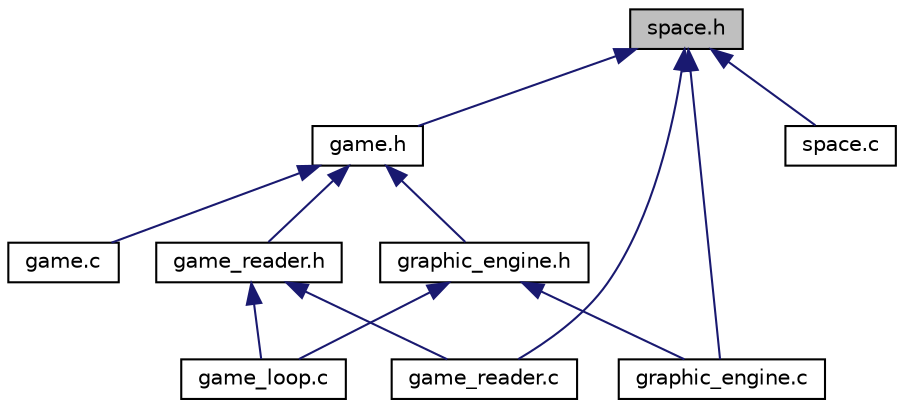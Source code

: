 digraph "space.h"
{
 // LATEX_PDF_SIZE
  edge [fontname="Helvetica",fontsize="10",labelfontname="Helvetica",labelfontsize="10"];
  node [fontname="Helvetica",fontsize="10",shape=record];
  Node1 [label="space.h",height=0.2,width=0.4,color="black", fillcolor="grey75", style="filled", fontcolor="black",tooltip="It defines a space."];
  Node1 -> Node2 [dir="back",color="midnightblue",fontsize="10",style="solid",fontname="Helvetica"];
  Node2 [label="game.h",height=0.2,width=0.4,color="black", fillcolor="white", style="filled",URL="$game_8h.html",tooltip="It defines the game interface for each command."];
  Node2 -> Node3 [dir="back",color="midnightblue",fontsize="10",style="solid",fontname="Helvetica"];
  Node3 [label="game.c",height=0.2,width=0.4,color="black", fillcolor="white", style="filled",URL="$game_8c.html",tooltip="It implements the game interface and all the associated callbacks for each command."];
  Node2 -> Node4 [dir="back",color="midnightblue",fontsize="10",style="solid",fontname="Helvetica"];
  Node4 [label="graphic_engine.h",height=0.2,width=0.4,color="black", fillcolor="white", style="filled",URL="$graphic__engine_8h.html",tooltip="It defines a textual graphic engine."];
  Node4 -> Node5 [dir="back",color="midnightblue",fontsize="10",style="solid",fontname="Helvetica"];
  Node5 [label="game_loop.c",height=0.2,width=0.4,color="black", fillcolor="white", style="filled",URL="$game__loop_8c.html",tooltip="It defines the game loop."];
  Node4 -> Node6 [dir="back",color="midnightblue",fontsize="10",style="solid",fontname="Helvetica"];
  Node6 [label="graphic_engine.c",height=0.2,width=0.4,color="black", fillcolor="white", style="filled",URL="$graphic__engine_8c.html",tooltip="Crea un motor gráfico."];
  Node2 -> Node7 [dir="back",color="midnightblue",fontsize="10",style="solid",fontname="Helvetica"];
  Node7 [label="game_reader.h",height=0.2,width=0.4,color="black", fillcolor="white", style="filled",URL="$game__reader_8h.html",tooltip="Desine la carga de espacios y la creación de un juego."];
  Node7 -> Node5 [dir="back",color="midnightblue",fontsize="10",style="solid",fontname="Helvetica"];
  Node7 -> Node8 [dir="back",color="midnightblue",fontsize="10",style="solid",fontname="Helvetica"];
  Node8 [label="game_reader.c",height=0.2,width=0.4,color="black", fillcolor="white", style="filled",URL="$game__reader_8c.html",tooltip="Diseña la interfaz para cada comando."];
  Node1 -> Node8 [dir="back",color="midnightblue",fontsize="10",style="solid",fontname="Helvetica"];
  Node1 -> Node6 [dir="back",color="midnightblue",fontsize="10",style="solid",fontname="Helvetica"];
  Node1 -> Node9 [dir="back",color="midnightblue",fontsize="10",style="solid",fontname="Helvetica"];
  Node9 [label="space.c",height=0.2,width=0.4,color="black", fillcolor="white", style="filled",URL="$space_8c.html",tooltip="Crea un espacio."];
}

